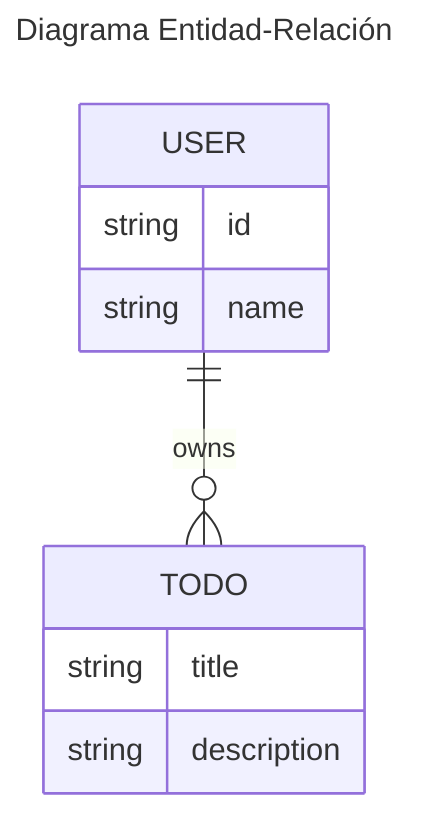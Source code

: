 ---
title: Diagrama Entidad-Relación
---
erDiagram
    TODO {
        string title
        string description
    }
    USER ||--o{ TODO : owns
    USER {
        string id 
        string name
    }